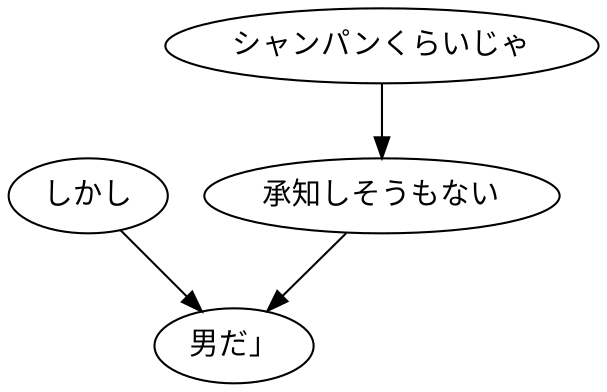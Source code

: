 digraph graph9000 {
	node0 [label="しかし"];
	node1 [label="シャンパンくらいじゃ"];
	node2 [label="承知しそうもない"];
	node3 [label="男だ」"];
	node0 -> node3;
	node1 -> node2;
	node2 -> node3;
}
